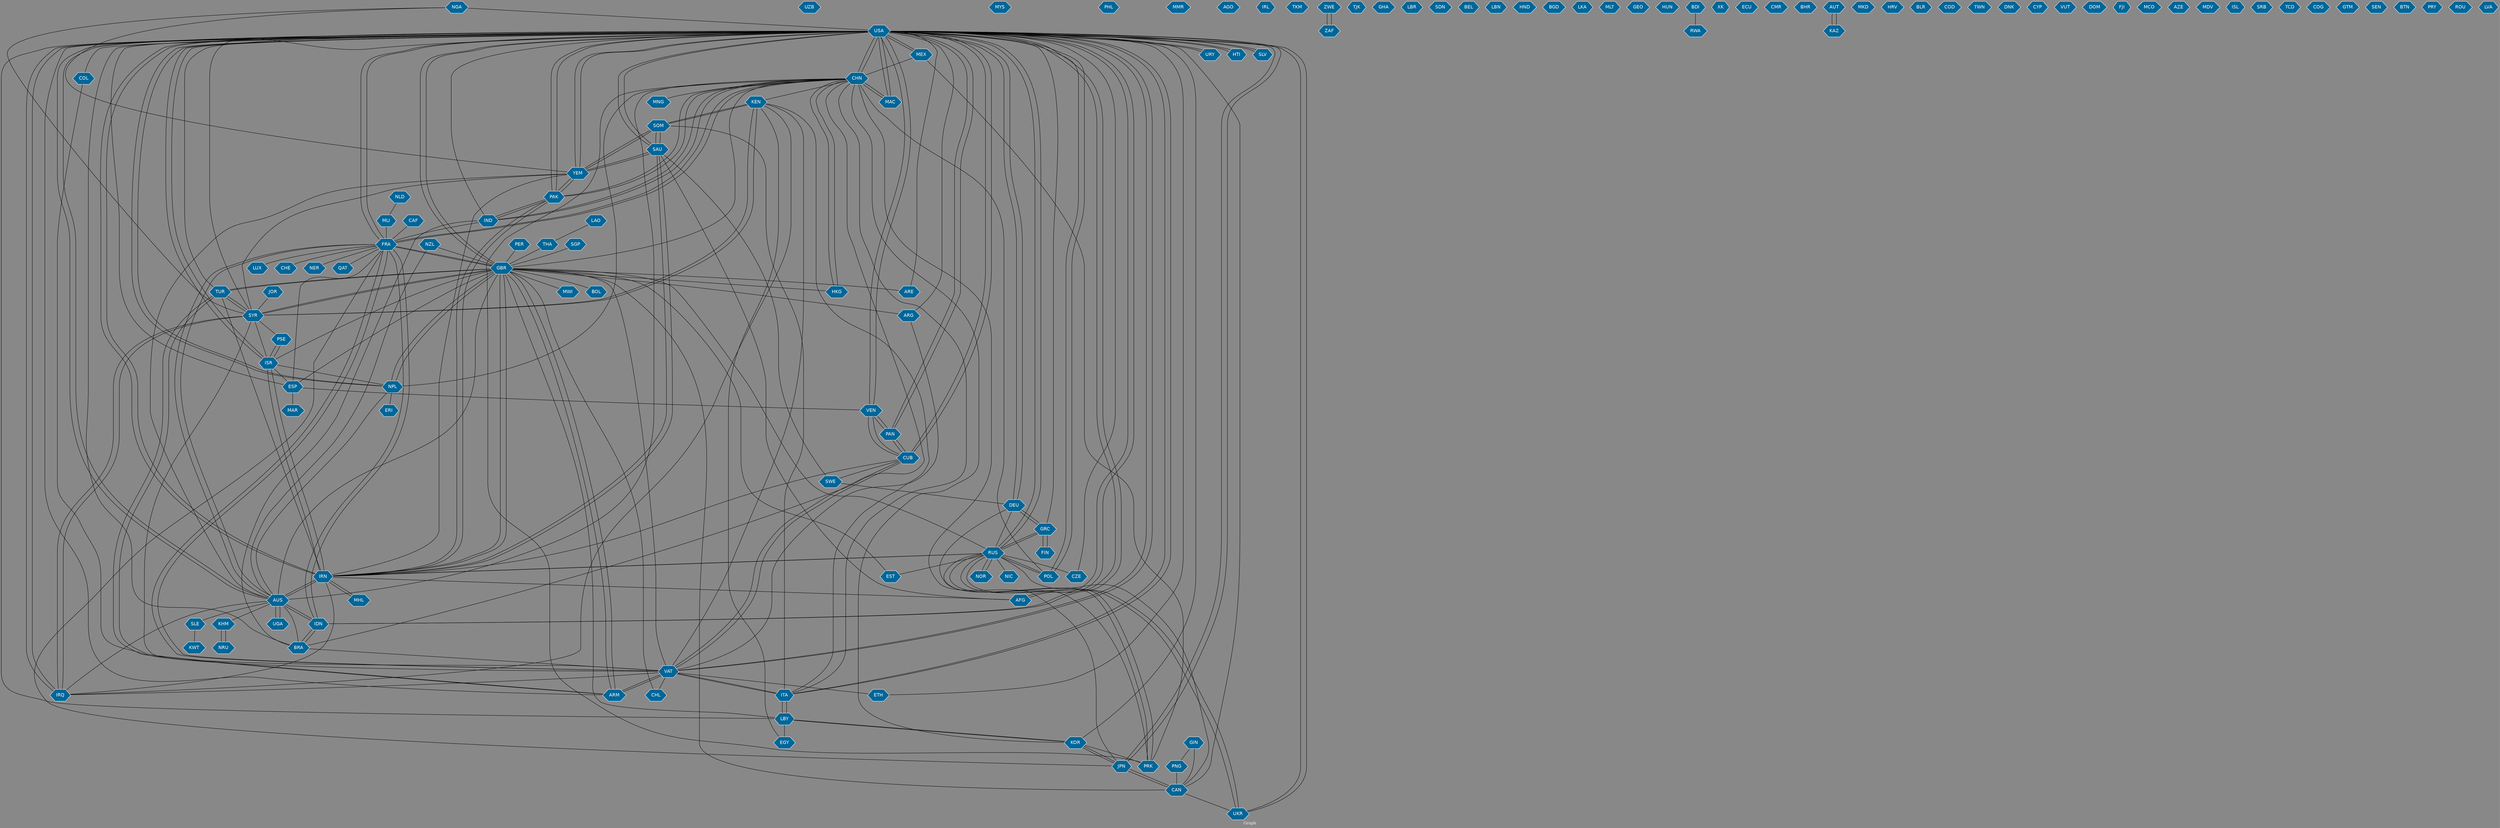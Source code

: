 // Countries together in item graph
graph {
	graph [bgcolor="#888888" fontcolor=white fontsize=12 label="Graph" outputorder=edgesfirst overlap=prism]
	node [color=white fillcolor="#006699" fontcolor=white fontname=Helvetica shape=hexagon style=filled]
	edge [arrowhead=open color=black fontcolor=white fontname=Courier fontsize=12]
		USA [label=USA]
		CHN [label=CHN]
		TUR [label=TUR]
		UZB [label=UZB]
		KEN [label=KEN]
		SOM [label=SOM]
		DEU [label=DEU]
		MYS [label=MYS]
		ITA [label=ITA]
		IRN [label=IRN]
		NPL [label=NPL]
		CUB [label=CUB]
		LBY [label=LBY]
		EGY [label=EGY]
		GBR [label=GBR]
		ISR [label=ISR]
		NGA [label=NGA]
		UKR [label=UKR]
		IDN [label=IDN]
		AUS [label=AUS]
		PHL [label=PHL]
		MMR [label=MMR]
		URY [label=URY]
		MWI [label=MWI]
		ARG [label=ARG]
		RUS [label=RUS]
		MEX [label=MEX]
		AGO [label=AGO]
		COL [label=COL]
		IRQ [label=IRQ]
		ARM [label=ARM]
		IRL [label=IRL]
		IND [label=IND]
		EST [label=EST]
		BRA [label=BRA]
		NZL [label=NZL]
		TKM [label=TKM]
		AFG [label=AFG]
		ESP [label=ESP]
		YEM [label=YEM]
		SAU [label=SAU]
		FIN [label=FIN]
		GRC [label=GRC]
		ZWE [label=ZWE]
		VAT [label=VAT]
		KOR [label=KOR]
		PSE [label=PSE]
		HKG [label=HKG]
		SYR [label=SYR]
		TJK [label=TJK]
		GHA [label=GHA]
		LBR [label=LBR]
		SDN [label=SDN]
		JPN [label=JPN]
		FRA [label=FRA]
		MLI [label=MLI]
		MAR [label=MAR]
		PAK [label=PAK]
		POL [label=POL]
		BEL [label=BEL]
		LBN [label=LBN]
		LUX [label=LUX]
		HND [label=HND]
		SLE [label=SLE]
		BGD [label=BGD]
		ZAF [label=ZAF]
		HTI [label=HTI]
		KHM [label=KHM]
		PRK [label=PRK]
		LKA [label=LKA]
		MLT [label=MLT]
		GEO [label=GEO]
		NOR [label=NOR]
		ARE [label=ARE]
		NRU [label=NRU]
		CHE [label=CHE]
		HUN [label=HUN]
		ETH [label=ETH]
		CAN [label=CAN]
		BDI [label=BDI]
		SWE [label=SWE]
		VEN [label=VEN]
		XK [label=XK]
		ECU [label=ECU]
		CMR [label=CMR]
		THA [label=THA]
		BHR [label=BHR]
		AUT [label=AUT]
		MHL [label=MHL]
		MAC [label=MAC]
		KAZ [label=KAZ]
		MKD [label=MKD]
		GIN [label=GIN]
		PNG [label=PNG]
		HRV [label=HRV]
		BLR [label=BLR]
		CHL [label=CHL]
		NIC [label=NIC]
		COD [label=COD]
		UGA [label=UGA]
		TWN [label=TWN]
		BOL [label=BOL]
		ERI [label=ERI]
		NLD [label=NLD]
		DNK [label=DNK]
		CYP [label=CYP]
		VUT [label=VUT]
		DOM [label=DOM]
		FJI [label=FJI]
		CAF [label=CAF]
		SLV [label=SLV]
		MCO [label=MCO]
		AZE [label=AZE]
		MDV [label=MDV]
		ISL [label=ISL]
		SGP [label=SGP]
		JOR [label=JOR]
		CZE [label=CZE]
		SRB [label=SRB]
		KWT [label=KWT]
		RWA [label=RWA]
		TCD [label=TCD]
		PAN [label=PAN]
		COG [label=COG]
		LAO [label=LAO]
		GTM [label=GTM]
		NER [label=NER]
		SEN [label=SEN]
		BTN [label=BTN]
		PRY [label=PRY]
		ROU [label=ROU]
		PER [label=PER]
		QAT [label=QAT]
		MNG [label=MNG]
		LVA [label=LVA]
			KEN -- EGY [weight=1]
			FRA -- IDN [weight=1]
			CHN -- MNG [weight=1]
			GBR -- IRN [weight=3]
			TUR -- SYR [weight=2]
			FRA -- AUS [weight=1]
			SYR -- TUR [weight=1]
			VEN -- USA [weight=2]
			MLI -- FRA [weight=3]
			CHN -- MAC [weight=1]
			USA -- VAT [weight=4]
			CUB -- PAN [weight=1]
			CHN -- NPL [weight=1]
			CAF -- FRA [weight=1]
			BRA -- VAT [weight=1]
			CAN -- UKR [weight=1]
			SAU -- YEM [weight=8]
			UKR -- USA [weight=1]
			VAT -- USA [weight=2]
			URY -- USA [weight=1]
			CAN -- GBR [weight=2]
			USA -- COL [weight=1]
			USA -- YEM [weight=2]
			ARM -- TUR [weight=3]
			FRA -- QAT [weight=1]
			VAT -- ARM [weight=5]
			COL -- VAT [weight=1]
			GBR -- ARM [weight=1]
			SYR -- KEN [weight=1]
			YEM -- AUS [weight=1]
			SYR -- PSE [weight=2]
			KOR -- LBY [weight=1]
			AFG -- USA [weight=3]
			BRA -- USA [weight=2]
			CAN -- RUS [weight=1]
			ARG -- VAT [weight=2]
			AUS -- FRA [weight=1]
			CHN -- POL [weight=1]
			ISR -- IRN [weight=5]
			LBY -- GBR [weight=2]
			FRA -- JPN [weight=1]
			RUS -- DEU [weight=1]
			IRN -- ISR [weight=5]
			GBR -- RUS [weight=3]
			CHN -- PRK [weight=2]
			LBY -- USA [weight=1]
			CAN -- JPN [weight=2]
			RUS -- IRN [weight=3]
			JOR -- SYR [weight=1]
			ISR -- NPL [weight=1]
			KHM -- NRU [weight=3]
			CZE -- USA [weight=1]
			VAT -- CUB [weight=3]
			PAK -- CHN [weight=1]
			CUB -- IRN [weight=1]
			TUR -- USA [weight=1]
			CHN -- KEN [weight=1]
			YEM -- PAK [weight=1]
			PAK -- IND [weight=2]
			IRN -- AUS [weight=2]
			PAK -- YEM [weight=2]
			USA -- UKR [weight=1]
			USA -- IRN [weight=10]
			MEX -- PRK [weight=1]
			AUS -- KHM [weight=1]
			USA -- HTI [weight=1]
			TUR -- IRN [weight=2]
			IDN -- USA [weight=1]
			KOR -- PRK [weight=1]
			USA -- AFG [weight=1]
			THA -- GBR [weight=1]
			JPN -- USA [weight=3]
			MAC -- CHN [weight=1]
			CHN -- USA [weight=12]
			AUS -- USA [weight=2]
			LAO -- THA [weight=1]
			PER -- GBR [weight=1]
			FRA -- CHE [weight=1]
			GBR -- CHN [weight=1]
			ITA -- SOM [weight=1]
			FIN -- GRC [weight=1]
			GRC -- FIN [weight=1]
			FRA -- NER [weight=1]
			SWE -- DEU [weight=1]
			IND -- USA [weight=1]
			YEM -- SYR [weight=1]
			CHN -- IND [weight=1]
			USA -- ARE [weight=1]
			GBR -- HKG [weight=3]
			MAC -- USA [weight=1]
			AUS -- IRQ [weight=1]
			ARM -- GBR [weight=1]
			KEN -- IRQ [weight=2]
			IND -- BRA [weight=2]
			USA -- IRQ [weight=4]
			PNG -- CAN [weight=2]
			RUS -- POL [weight=2]
			SLV -- USA [weight=1]
			CHN -- JPN [weight=3]
			IDN -- FRA [weight=2]
			KEN -- ITA [weight=1]
			CUB -- VAT [weight=2]
			USA -- RUS [weight=3]
			RUS -- PRK [weight=2]
			TUR -- GBR [weight=2]
			PSE -- ISR [weight=5]
			HKG -- CHN [weight=2]
			CHN -- FRA [weight=1]
			ISR -- USA [weight=4]
			DEU -- GRC [weight=4]
			FRA -- ESP [weight=1]
			SAU -- AFG [weight=1]
			USA -- MAC [weight=1]
			USA -- ESP [weight=1]
			KEN -- SOM [weight=2]
			ARM -- VAT [weight=4]
			IDN -- BRA [weight=1]
			USA -- SLV [weight=1]
			SAU -- IRN [weight=2]
			IRN -- YEM [weight=5]
			POL -- USA [weight=1]
			LBY -- ITA [weight=1]
			SWE -- SAU [weight=1]
			USA -- KOR [weight=3]
			GBR -- AUS [weight=1]
			TUR -- ARM [weight=3]
			ISR -- ESP [weight=1]
			GBR -- SYR [weight=2]
			IDN -- AUS [weight=6]
			IRQ -- SYR [weight=2]
			GRC -- RUS [weight=4]
			IRN -- RUS [weight=4]
			FRA -- USA [weight=2]
			GIN -- PNG [weight=4]
			ISR -- PSE [weight=5]
			GBR -- ARE [weight=1]
			ESP -- VEN [weight=1]
			IND -- PAK [weight=2]
			USA -- AUS [weight=2]
			FRA -- GBR [weight=2]
			PAK -- USA [weight=5]
			NPL -- AUS [weight=1]
			KOR -- JPN [weight=3]
			IRN -- IRQ [weight=2]
			YEM -- SOM [weight=1]
			PRK -- DEU [weight=1]
			GIN -- CAN [weight=2]
			NPL -- ERI [weight=1]
			VAT -- KEN [weight=2]
			IRN -- MHL [weight=2]
			BDI -- RWA [weight=1]
			GBR -- FRA [weight=1]
			VAT -- IRQ [weight=2]
			GBR -- NPL [weight=5]
			HTI -- USA [weight=1]
			NGA -- USA [weight=2]
			CHN -- ITA [weight=1]
			VAT -- CHL [weight=1]
			NLD -- MLI [weight=1]
			NZL -- GBR [weight=2]
			PAN -- USA [weight=3]
			USA -- NPL [weight=3]
			MEX -- USA [weight=3]
			NRU -- KHM [weight=1]
			VAT -- ETH [weight=2]
			USA -- JPN [weight=7]
			USA -- MEX [weight=5]
			RUS -- CZE [weight=1]
			FRA -- LUX [weight=1]
			KEN -- SYR [weight=1]
			USA -- PAN [weight=1]
			RUS -- UKR [weight=2]
			ITA -- USA [weight=2]
			USA -- FRA [weight=3]
			IRN -- USA [weight=25]
			GRC -- USA [weight=2]
			ZAF -- ZWE [weight=1]
			FRA -- CHN [weight=1]
			UGA -- AUS [weight=1]
			IRN -- AFG [weight=1]
			IRN -- SAU [weight=2]
			ESP -- GBR [weight=2]
			IRN -- GBR [weight=2]
			LBY -- EGY [weight=2]
			POL -- RUS [weight=5]
			VAT -- GBR [weight=1]
			CHN -- KOR [weight=2]
			USA -- ARG [weight=1]
			GBR -- USA [weight=1]
			USA -- DEU [weight=2]
			VAT -- FRA [weight=1]
			USA -- PAK [weight=1]
			KAZ -- AUT [weight=1]
			RUS -- EST [weight=1]
			VEN -- CUB [weight=1]
			PAN -- VEN [weight=1]
			CUB -- VEN [weight=1]
			AUS -- UGA [weight=1]
			AUS -- SLE [weight=1]
			USA -- ISR [weight=2]
			AUS -- IRN [weight=1]
			SYR -- USA [weight=2]
			SYR -- IRQ [weight=3]
			VEN -- PAN [weight=1]
			UKR -- RUS [weight=4]
			GBR -- BOL [weight=1]
			GBR -- ARG [weight=1]
			USA -- CAN [weight=1]
			MHL -- IRN [weight=1]
			ITA -- LBY [weight=1]
			ISR -- SYR [weight=2]
			MEX -- CHN [weight=2]
			VAT -- ITA [weight=4]
			LBY -- KOR [weight=1]
			IRQ -- USA [weight=3]
			NOR -- RUS [weight=1]
			PAK -- IRN [weight=1]
			GBR -- MWI [weight=1]
			USA -- POL [weight=3]
			ISR -- GBR [weight=1]
			NZL -- AUS [weight=2]
			AUS -- IDN [weight=4]
			JPN -- KOR [weight=1]
			FRA -- VAT [weight=4]
			USA -- SAU [weight=1]
			AUT -- KAZ [weight=1]
			GBR -- TUR [weight=3]
			SOM -- YEM [weight=1]
			BRA -- IDN [weight=1]
			CHL -- GBR [weight=1]
			IND -- CHN [weight=1]
			BRA -- AUS [weight=1]
			RUS -- NIC [weight=1]
			IND -- FRA [weight=1]
			ARM -- USA [weight=2]
			SAU -- SOM [weight=1]
			SOM -- KEN [weight=4]
			YEM -- USA [weight=3]
			JPN -- CAN [weight=1]
			ITA -- VAT [weight=3]
			RUS -- USA [weight=4]
			USA -- CUB [weight=18]
			DEU -- USA [weight=1]
			USA -- URY [weight=1]
			USA -- VEN [weight=3]
			SLE -- KWT [weight=1]
			CUB -- USA [weight=15]
			USA -- ETH [weight=1]
			USA -- ITA [weight=2]
			GRC -- DEU [weight=3]
			USA -- CHN [weight=5]
			ESP -- MAR [weight=3]
			NGA -- YEM [weight=1]
			RUS -- NOR [weight=1]
			PAN -- CUB [weight=1]
			SGP -- GBR [weight=1]
			BRA -- CHN [weight=1]
			IRN -- PAK [weight=1]
			NGA -- SYR [weight=1]
			PRK -- RUS [weight=1]
			AUS -- CHN [weight=1]
			EST -- GBR [weight=1]
			VAT -- SYR [weight=2]
			SYR -- GBR [weight=4]
			YEM -- SAU [weight=13]
			CHN -- PAK [weight=1]
			USA -- GBR [weight=2]
			NPL -- USA [weight=2]
			NPL -- GBR [weight=3]
			ZWE -- ZAF [weight=1]
			SOM -- SAU [weight=1]
			RUS -- GRC [weight=3]
			CUB -- SWE [weight=1]
			USA -- IDN [weight=1]
			CHN -- HKG [weight=2]
			SAU -- USA [weight=1]
}